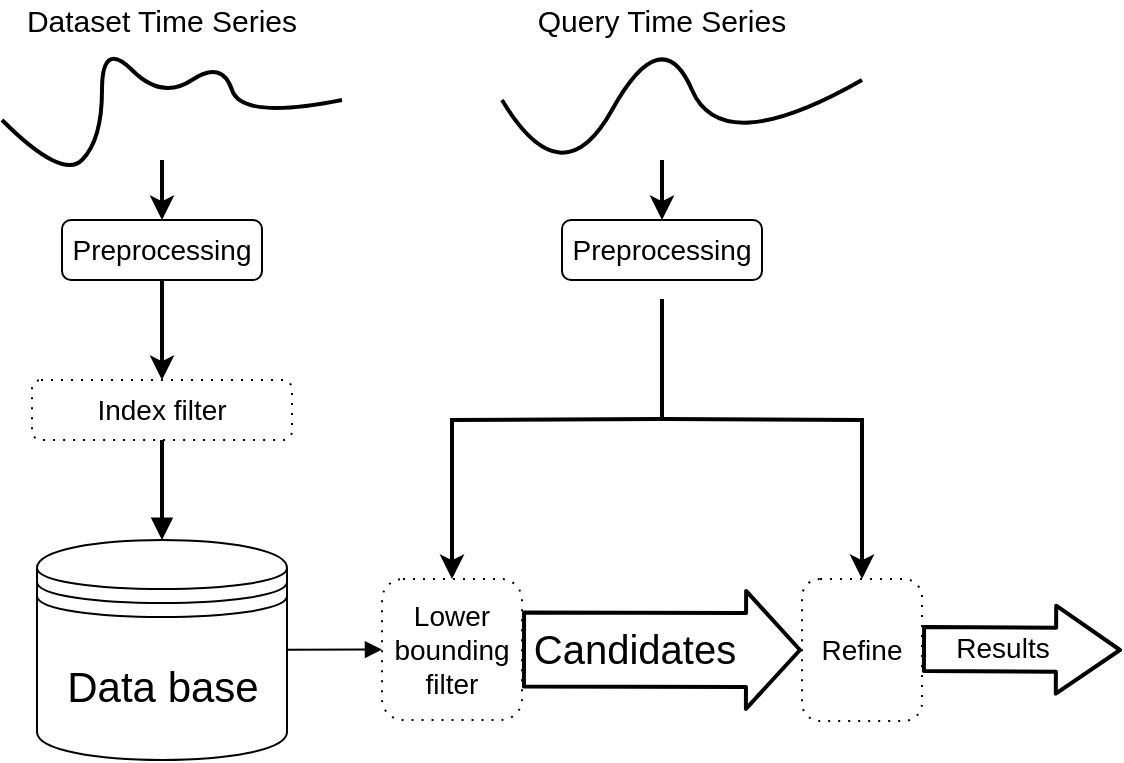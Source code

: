 <mxfile version="14.5.1" type="device"><diagram id="-4y3A_hbQ0KewVCkVA80" name="Page-1"><mxGraphModel dx="1086" dy="816" grid="1" gridSize="10" guides="1" tooltips="1" connect="1" arrows="1" fold="1" page="1" pageScale="1" pageWidth="850" pageHeight="1100" math="0" shadow="0"><root><mxCell id="0"/><mxCell id="1" parent="0"/><mxCell id="Kdbr0Yq52sYrcV0kI7GH-1" value="&lt;font style=&quot;font-size: 21px&quot;&gt;Data base&lt;/font&gt;" style="shape=datastore;whiteSpace=wrap;html=1;" vertex="1" parent="1"><mxGeometry x="147.5" y="330" width="125" height="110" as="geometry"/></mxCell><mxCell id="Kdbr0Yq52sYrcV0kI7GH-2" value="" style="endArrow=block;endFill=1;endSize=6;html=1;entryX=0;entryY=0.5;entryDx=0;entryDy=0;" edge="1" parent="1" source="Kdbr0Yq52sYrcV0kI7GH-1" target="Kdbr0Yq52sYrcV0kI7GH-3"><mxGeometry width="100" relative="1" as="geometry"><mxPoint x="360" y="336" as="sourcePoint"/><mxPoint x="300" y="336" as="targetPoint"/></mxGeometry></mxCell><mxCell id="Kdbr0Yq52sYrcV0kI7GH-3" value="&lt;font style=&quot;font-size: 14px&quot;&gt;Lower bounding filter&lt;/font&gt;" style="shape=ext;rounded=1;html=1;whiteSpace=wrap;dashed=1;dashPattern=1 4;" vertex="1" parent="1"><mxGeometry x="320" y="349.5" width="70" height="70.5" as="geometry"/></mxCell><mxCell id="Kdbr0Yq52sYrcV0kI7GH-5" value="" style="curved=1;endArrow=none;html=1;endFill=0;strokeWidth=2;" edge="1" parent="1"><mxGeometry width="50" height="50" relative="1" as="geometry"><mxPoint x="380" y="110" as="sourcePoint"/><mxPoint x="560" y="100" as="targetPoint"/><Array as="points"><mxPoint x="410" y="160"/><mxPoint x="460" y="70"/><mxPoint x="490" y="140"/></Array></mxGeometry></mxCell><mxCell id="Kdbr0Yq52sYrcV0kI7GH-7" value="" style="curved=1;endArrow=none;html=1;endFill=0;strokeWidth=2;" edge="1" parent="1"><mxGeometry width="50" height="50" relative="1" as="geometry"><mxPoint x="130" y="120" as="sourcePoint"/><mxPoint x="300" y="110" as="targetPoint"/><Array as="points"><mxPoint x="160" y="150"/><mxPoint x="180" y="130"/><mxPoint x="180" y="80"/><mxPoint x="210" y="110"/><mxPoint x="240" y="90"/><mxPoint x="250" y="120"/></Array></mxGeometry></mxCell><mxCell id="Kdbr0Yq52sYrcV0kI7GH-8" value="&lt;font style=&quot;font-size: 15px&quot;&gt;Dataset Time Series&lt;/font&gt;" style="text;html=1;strokeColor=none;fillColor=none;align=center;verticalAlign=middle;whiteSpace=wrap;rounded=0;" vertex="1" parent="1"><mxGeometry x="140" y="60" width="140" height="20" as="geometry"/></mxCell><mxCell id="Kdbr0Yq52sYrcV0kI7GH-9" value="" style="endArrow=classic;html=1;strokeWidth=2;" edge="1" parent="1" target="Kdbr0Yq52sYrcV0kI7GH-10"><mxGeometry width="50" height="50" relative="1" as="geometry"><mxPoint x="210" y="140" as="sourcePoint"/><mxPoint x="210" y="170" as="targetPoint"/></mxGeometry></mxCell><mxCell id="Kdbr0Yq52sYrcV0kI7GH-10" value="&lt;font style=&quot;font-size: 14px&quot;&gt;Preprocessing&lt;/font&gt;" style="shape=ext;rounded=1;html=1;whiteSpace=wrap;" vertex="1" parent="1"><mxGeometry x="160" y="170" width="100" height="30" as="geometry"/></mxCell><mxCell id="Kdbr0Yq52sYrcV0kI7GH-12" value="" style="endArrow=classic;html=1;strokeWidth=2;exitX=0.5;exitY=1;exitDx=0;exitDy=0;entryX=0.5;entryY=0;entryDx=0;entryDy=0;" edge="1" parent="1" source="Kdbr0Yq52sYrcV0kI7GH-10" target="Kdbr0Yq52sYrcV0kI7GH-13"><mxGeometry width="50" height="50" relative="1" as="geometry"><mxPoint x="350" y="190" as="sourcePoint"/><mxPoint x="350" y="240" as="targetPoint"/></mxGeometry></mxCell><mxCell id="Kdbr0Yq52sYrcV0kI7GH-13" value="&lt;font style=&quot;font-size: 14px&quot;&gt;Index filter&lt;/font&gt;" style="shape=ext;rounded=1;html=1;whiteSpace=wrap;dashed=1;dashPattern=1 4;" vertex="1" parent="1"><mxGeometry x="145" y="250" width="130" height="30" as="geometry"/></mxCell><mxCell id="Kdbr0Yq52sYrcV0kI7GH-14" value="" style="endArrow=block;endFill=1;endSize=6;html=1;strokeWidth=2;exitX=0.5;exitY=1;exitDx=0;exitDy=0;entryX=0.5;entryY=0;entryDx=0;entryDy=0;" edge="1" parent="1" source="Kdbr0Yq52sYrcV0kI7GH-13" target="Kdbr0Yq52sYrcV0kI7GH-1"><mxGeometry width="100" relative="1" as="geometry"><mxPoint x="370" y="220" as="sourcePoint"/><mxPoint x="470" y="220" as="targetPoint"/></mxGeometry></mxCell><mxCell id="Kdbr0Yq52sYrcV0kI7GH-15" value="&lt;font style=&quot;font-size: 15px&quot;&gt;Query Time Series&lt;/font&gt;" style="text;html=1;strokeColor=none;fillColor=none;align=center;verticalAlign=middle;whiteSpace=wrap;rounded=0;" vertex="1" parent="1"><mxGeometry x="395" y="60" width="130" height="20" as="geometry"/></mxCell><mxCell id="Kdbr0Yq52sYrcV0kI7GH-16" value="" style="endArrow=classic;html=1;strokeWidth=2;" edge="1" parent="1" target="Kdbr0Yq52sYrcV0kI7GH-17"><mxGeometry width="50" height="50" relative="1" as="geometry"><mxPoint x="460" y="140" as="sourcePoint"/><mxPoint x="460" y="170" as="targetPoint"/></mxGeometry></mxCell><mxCell id="Kdbr0Yq52sYrcV0kI7GH-17" value="&lt;font style=&quot;font-size: 14px&quot;&gt;Preprocessing&lt;/font&gt;" style="shape=ext;rounded=1;html=1;whiteSpace=wrap;" vertex="1" parent="1"><mxGeometry x="410" y="170" width="100" height="30" as="geometry"/></mxCell><mxCell id="Kdbr0Yq52sYrcV0kI7GH-19" value="" style="shape=flexArrow;endArrow=classic;html=1;strokeWidth=2;exitX=1;exitY=0.5;exitDx=0;exitDy=0;width=36;endSize=8.33;" edge="1" parent="1" source="Kdbr0Yq52sYrcV0kI7GH-3"><mxGeometry width="50" height="50" relative="1" as="geometry"><mxPoint x="430" y="399.5" as="sourcePoint"/><mxPoint x="530" y="385" as="targetPoint"/></mxGeometry></mxCell><mxCell id="Kdbr0Yq52sYrcV0kI7GH-20" value="Candidates" style="edgeLabel;html=1;align=center;verticalAlign=middle;resizable=0;points=[];fontSize=20;horizontal=1;labelPosition=center;verticalLabelPosition=middle;spacingTop=0;spacingBottom=6;" vertex="1" connectable="0" parent="Kdbr0Yq52sYrcV0kI7GH-19"><mxGeometry x="-0.2" y="-2" relative="1" as="geometry"><mxPoint as="offset"/></mxGeometry></mxCell><mxCell id="Kdbr0Yq52sYrcV0kI7GH-21" value="&lt;font style=&quot;font-size: 14px&quot;&gt;Refine&lt;/font&gt;" style="shape=ext;rounded=1;html=1;whiteSpace=wrap;dashed=1;dashPattern=1 4;" vertex="1" parent="1"><mxGeometry x="530" y="349.5" width="60" height="71" as="geometry"/></mxCell><mxCell id="Kdbr0Yq52sYrcV0kI7GH-22" value="" style="shape=flexArrow;endArrow=classic;html=1;strokeWidth=2;exitX=1;exitY=0.5;exitDx=0;exitDy=0;width=21;endSize=10;" edge="1" parent="1"><mxGeometry width="50" height="50" relative="1" as="geometry"><mxPoint x="590" y="384.5" as="sourcePoint"/><mxPoint x="690" y="385" as="targetPoint"/></mxGeometry></mxCell><mxCell id="Kdbr0Yq52sYrcV0kI7GH-23" value="Results" style="edgeLabel;html=1;align=center;verticalAlign=middle;resizable=0;points=[];fontSize=14;spacingBottom=6;" vertex="1" connectable="0" parent="Kdbr0Yq52sYrcV0kI7GH-22"><mxGeometry x="-0.2" y="-2" relative="1" as="geometry"><mxPoint as="offset"/></mxGeometry></mxCell><mxCell id="Kdbr0Yq52sYrcV0kI7GH-25" value="" style="endArrow=none;html=1;strokeWidth=2;fontSize=14;endFill=0;" edge="1" parent="1"><mxGeometry width="50" height="50" relative="1" as="geometry"><mxPoint x="460" y="209.5" as="sourcePoint"/><mxPoint x="460" y="269.5" as="targetPoint"/></mxGeometry></mxCell><mxCell id="Kdbr0Yq52sYrcV0kI7GH-26" value="" style="endArrow=classic;html=1;strokeWidth=2;fontSize=14;rounded=0;entryX=0.5;entryY=0;entryDx=0;entryDy=0;" edge="1" parent="1" target="Kdbr0Yq52sYrcV0kI7GH-3"><mxGeometry width="50" height="50" relative="1" as="geometry"><mxPoint x="460" y="269.5" as="sourcePoint"/><mxPoint x="380" y="349.5" as="targetPoint"/><Array as="points"><mxPoint x="355" y="270"/></Array></mxGeometry></mxCell><mxCell id="Kdbr0Yq52sYrcV0kI7GH-27" value="" style="endArrow=classic;html=1;strokeWidth=2;fontSize=14;rounded=0;entryX=0.5;entryY=0;entryDx=0;entryDy=0;" edge="1" parent="1" target="Kdbr0Yq52sYrcV0kI7GH-21"><mxGeometry width="50" height="50" relative="1" as="geometry"><mxPoint x="460" y="269.5" as="sourcePoint"/><mxPoint x="540" y="349.5" as="targetPoint"/><Array as="points"><mxPoint x="560" y="270"/></Array></mxGeometry></mxCell></root></mxGraphModel></diagram></mxfile>